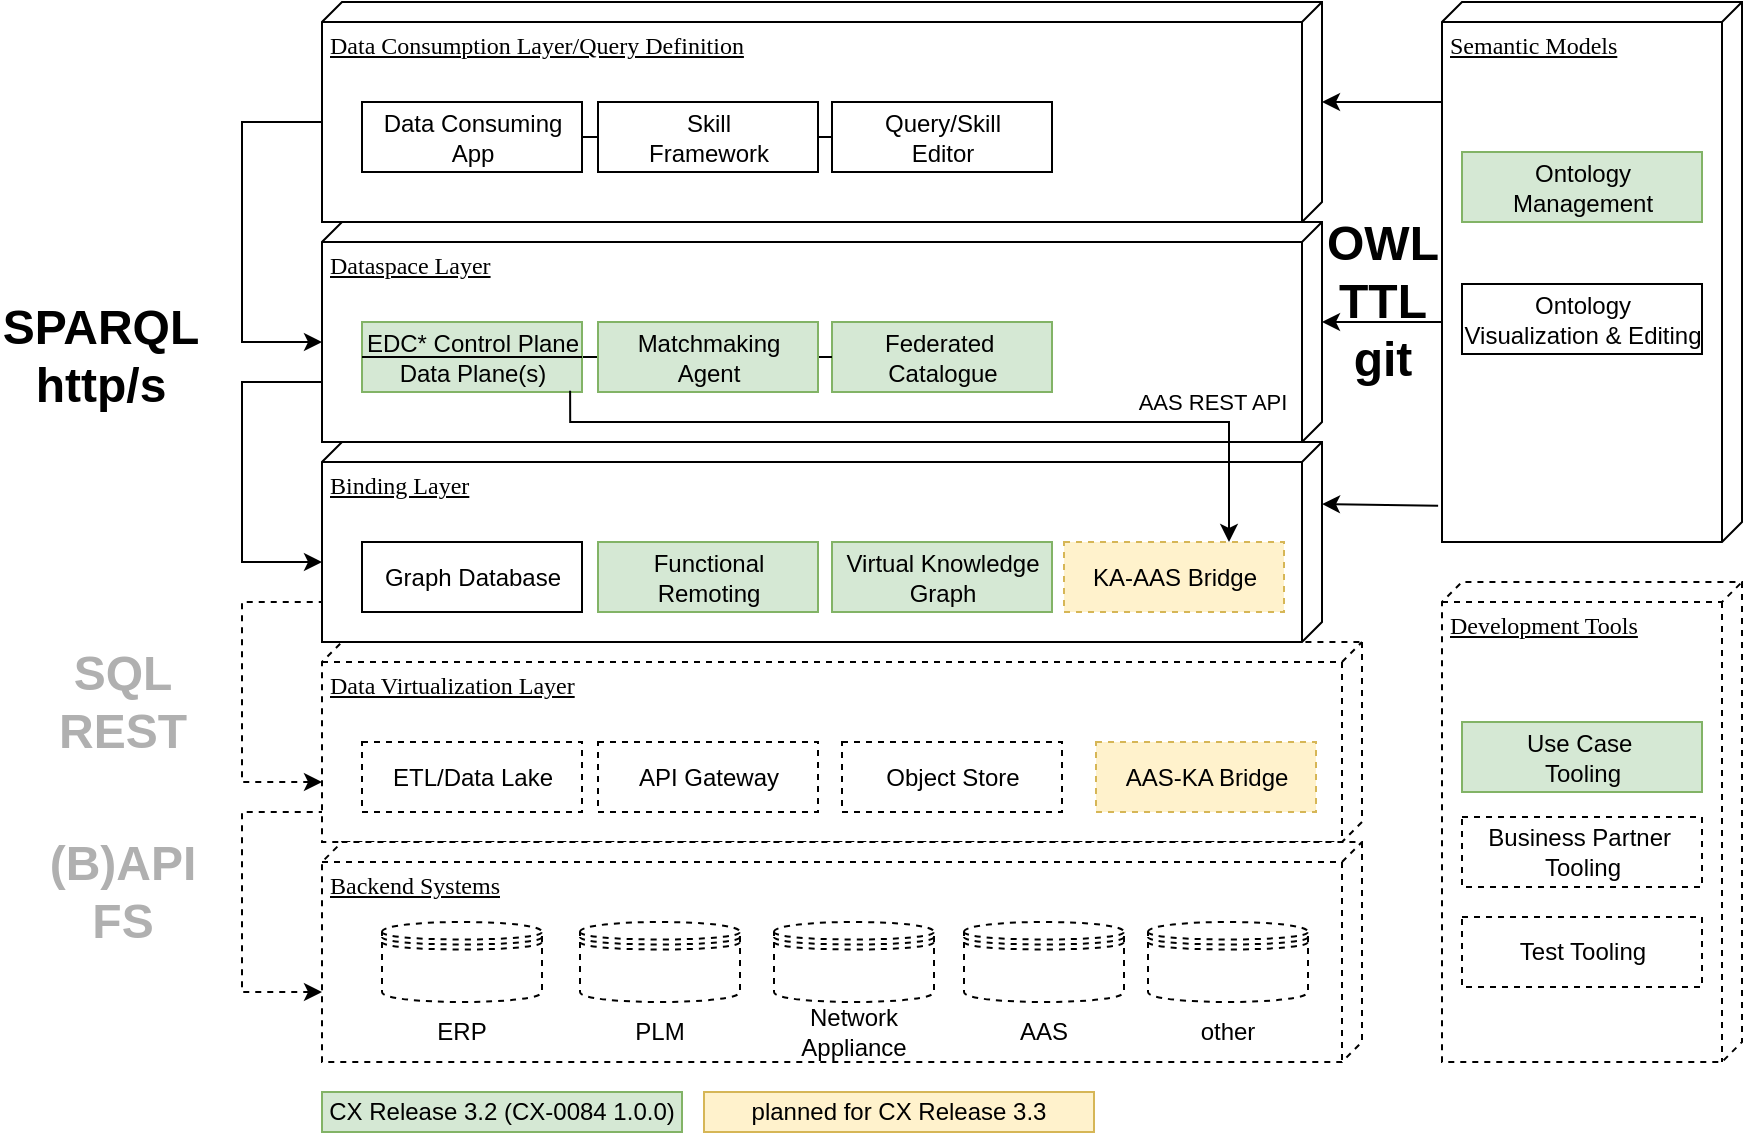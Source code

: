 <mxfile version="21.5.0" type="device">
  <diagram name="Seite-1" id="czZ_okZ2e_bdQaQwKu25">
    <mxGraphModel dx="1434" dy="891" grid="1" gridSize="10" guides="1" tooltips="1" connect="1" arrows="1" fold="1" page="1" pageScale="1" pageWidth="827" pageHeight="1169" math="0" shadow="0">
      <root>
        <mxCell id="0" />
        <mxCell id="1" parent="0" />
        <mxCell id="M8DzNMlzCb1Y_9jBvf9F-1" value="Data Virtualization Layer" style="verticalAlign=top;align=left;spacingTop=8;spacingLeft=2;spacingRight=12;shape=cube;size=10;direction=south;fontStyle=4;html=1;rounded=0;shadow=0;comic=0;labelBackgroundColor=none;strokeWidth=1;fontFamily=Verdana;fontSize=12;dashed=1;" parent="1" vertex="1">
          <mxGeometry x="220" y="350" width="520" height="100" as="geometry" />
        </mxCell>
        <mxCell id="M8DzNMlzCb1Y_9jBvf9F-2" value="Backend Systems" style="verticalAlign=top;align=left;spacingTop=8;spacingLeft=2;spacingRight=12;shape=cube;size=10;direction=south;fontStyle=4;html=1;rounded=0;shadow=0;comic=0;labelBackgroundColor=none;strokeWidth=1;fontFamily=Verdana;fontSize=12;dashed=1;" parent="1" vertex="1">
          <mxGeometry x="220" y="450" width="520" height="110" as="geometry" />
        </mxCell>
        <mxCell id="M8DzNMlzCb1Y_9jBvf9F-3" value="" style="shape=datastore;whiteSpace=wrap;html=1;dashed=1;" parent="1" vertex="1">
          <mxGeometry x="250" y="490" width="80" height="40" as="geometry" />
        </mxCell>
        <mxCell id="M8DzNMlzCb1Y_9jBvf9F-4" value="" style="shape=datastore;whiteSpace=wrap;html=1;dashed=1;" parent="1" vertex="1">
          <mxGeometry x="349" y="490" width="80" height="40" as="geometry" />
        </mxCell>
        <mxCell id="M8DzNMlzCb1Y_9jBvf9F-5" value="" style="shape=datastore;whiteSpace=wrap;html=1;dashed=1;" parent="1" vertex="1">
          <mxGeometry x="446" y="490" width="80" height="40" as="geometry" />
        </mxCell>
        <mxCell id="M8DzNMlzCb1Y_9jBvf9F-6" value="" style="shape=datastore;whiteSpace=wrap;html=1;dashed=1;" parent="1" vertex="1">
          <mxGeometry x="541" y="490" width="80" height="40" as="geometry" />
        </mxCell>
        <mxCell id="M8DzNMlzCb1Y_9jBvf9F-7" value="ERP" style="text;html=1;strokeColor=none;fillColor=none;align=center;verticalAlign=middle;whiteSpace=wrap;rounded=0;" parent="1" vertex="1">
          <mxGeometry x="260" y="530" width="60" height="30" as="geometry" />
        </mxCell>
        <mxCell id="M8DzNMlzCb1Y_9jBvf9F-8" value="PLM" style="text;html=1;strokeColor=none;fillColor=none;align=center;verticalAlign=middle;whiteSpace=wrap;rounded=0;" parent="1" vertex="1">
          <mxGeometry x="359" y="530" width="60" height="30" as="geometry" />
        </mxCell>
        <mxCell id="M8DzNMlzCb1Y_9jBvf9F-9" value="Network Appliance" style="text;html=1;strokeColor=none;fillColor=none;align=center;verticalAlign=middle;whiteSpace=wrap;rounded=0;" parent="1" vertex="1">
          <mxGeometry x="456" y="530" width="60" height="30" as="geometry" />
        </mxCell>
        <mxCell id="M8DzNMlzCb1Y_9jBvf9F-10" value="AAS" style="text;html=1;strokeColor=none;fillColor=none;align=center;verticalAlign=middle;whiteSpace=wrap;rounded=0;" parent="1" vertex="1">
          <mxGeometry x="551" y="530" width="60" height="30" as="geometry" />
        </mxCell>
        <mxCell id="M8DzNMlzCb1Y_9jBvf9F-11" value="Binding Layer" style="verticalAlign=top;align=left;spacingTop=8;spacingLeft=2;spacingRight=12;shape=cube;size=10;direction=south;fontStyle=4;html=1;rounded=0;shadow=0;comic=0;labelBackgroundColor=none;strokeWidth=1;fontFamily=Verdana;fontSize=12" parent="1" vertex="1">
          <mxGeometry x="220" y="250" width="500" height="100" as="geometry" />
        </mxCell>
        <mxCell id="M8DzNMlzCb1Y_9jBvf9F-12" value="Dataspace Layer" style="verticalAlign=top;align=left;spacingTop=8;spacingLeft=2;spacingRight=12;shape=cube;size=10;direction=south;fontStyle=4;html=1;rounded=0;shadow=0;comic=0;labelBackgroundColor=none;strokeWidth=1;fontFamily=Verdana;fontSize=12" parent="1" vertex="1">
          <mxGeometry x="220" y="140" width="500" height="110" as="geometry" />
        </mxCell>
        <mxCell id="M8DzNMlzCb1Y_9jBvf9F-13" value="Data Consumption Layer/Query Definition" style="verticalAlign=top;align=left;spacingTop=8;spacingLeft=2;spacingRight=12;shape=cube;size=10;direction=south;fontStyle=4;html=1;rounded=0;shadow=0;comic=0;labelBackgroundColor=none;strokeWidth=1;fontFamily=Verdana;fontSize=12" parent="1" vertex="1">
          <mxGeometry x="220" y="30" width="500" height="110" as="geometry" />
        </mxCell>
        <mxCell id="M8DzNMlzCb1Y_9jBvf9F-14" style="edgeStyle=none;rounded=0;orthogonalLoop=1;jettySize=auto;html=1;exitX=1;exitY=0.5;exitDx=0;exitDy=0;entryX=0;entryY=0.5;entryDx=0;entryDy=0;fontSize=13;startArrow=none;startFill=0;endArrow=none;endFill=0;" parent="1" source="M8DzNMlzCb1Y_9jBvf9F-15" edge="1">
          <mxGeometry relative="1" as="geometry">
            <mxPoint x="358" y="207.5" as="targetPoint" />
          </mxGeometry>
        </mxCell>
        <mxCell id="M8DzNMlzCb1Y_9jBvf9F-15" value="EDC* Control Plane&lt;br&gt;Data Plane(s)" style="html=1;dropTarget=0;fillColor=#d5e8d4;strokeColor=#82b366;" parent="1" vertex="1">
          <mxGeometry x="240" y="190" width="110" height="35" as="geometry" />
        </mxCell>
        <mxCell id="M8DzNMlzCb1Y_9jBvf9F-16" style="edgeStyle=none;rounded=0;orthogonalLoop=1;jettySize=auto;html=1;exitX=1;exitY=0.5;exitDx=0;exitDy=0;entryX=0;entryY=0.5;entryDx=0;entryDy=0;fontSize=13;startArrow=none;startFill=0;endArrow=none;endFill=0;" parent="1" target="M8DzNMlzCb1Y_9jBvf9F-32" edge="1">
          <mxGeometry relative="1" as="geometry">
            <mxPoint x="468" y="207.5" as="sourcePoint" />
          </mxGeometry>
        </mxCell>
        <mxCell id="M8DzNMlzCb1Y_9jBvf9F-17" value="&lt;div&gt;Federated&amp;nbsp;&lt;/div&gt;&lt;div&gt;&lt;span style=&quot;background-color: initial;&quot;&gt;Catalogue&lt;/span&gt;&lt;/div&gt;" style="html=1;dropTarget=0;fillColor=#d5e8d4;strokeColor=#82b366;" parent="1" vertex="1">
          <mxGeometry x="475" y="190" width="110" height="35" as="geometry" />
        </mxCell>
        <mxCell id="M8DzNMlzCb1Y_9jBvf9F-18" value="Graph Database" style="html=1;dropTarget=0;" parent="1" vertex="1">
          <mxGeometry x="240" y="300" width="110" height="35" as="geometry" />
        </mxCell>
        <mxCell id="M8DzNMlzCb1Y_9jBvf9F-19" value="&lt;div&gt;Virtual Knowledge &lt;br&gt;&lt;/div&gt;&lt;div&gt;Graph&lt;br&gt;&lt;/div&gt;" style="html=1;dropTarget=0;fillColor=#d5e8d4;strokeColor=#82b366;" parent="1" vertex="1">
          <mxGeometry x="475" y="300" width="110" height="35" as="geometry" />
        </mxCell>
        <mxCell id="M8DzNMlzCb1Y_9jBvf9F-20" value="API Gateway" style="html=1;dropTarget=0;dashed=1;" parent="1" vertex="1">
          <mxGeometry x="358" y="400" width="110" height="35" as="geometry" />
        </mxCell>
        <mxCell id="M8DzNMlzCb1Y_9jBvf9F-21" style="rounded=0;orthogonalLoop=1;jettySize=auto;html=1;exitX=1;exitY=0.5;exitDx=0;exitDy=0;entryX=0;entryY=0.5;entryDx=0;entryDy=0;fontSize=13;startArrow=none;startFill=0;endArrow=none;endFill=0;" parent="1" source="M8DzNMlzCb1Y_9jBvf9F-22" target="M8DzNMlzCb1Y_9jBvf9F-24" edge="1">
          <mxGeometry relative="1" as="geometry" />
        </mxCell>
        <mxCell id="M8DzNMlzCb1Y_9jBvf9F-22" value="&lt;div&gt;Data Consuming &lt;br&gt;&lt;/div&gt;&lt;div&gt;App&lt;/div&gt;" style="html=1;dropTarget=0;" parent="1" vertex="1">
          <mxGeometry x="240" y="80" width="110" height="35" as="geometry" />
        </mxCell>
        <mxCell id="M8DzNMlzCb1Y_9jBvf9F-23" style="edgeStyle=none;rounded=0;orthogonalLoop=1;jettySize=auto;html=1;exitX=1;exitY=0.5;exitDx=0;exitDy=0;entryX=0;entryY=0.5;entryDx=0;entryDy=0;fontSize=13;startArrow=none;startFill=0;endArrow=none;endFill=0;" parent="1" source="M8DzNMlzCb1Y_9jBvf9F-24" target="M8DzNMlzCb1Y_9jBvf9F-25" edge="1">
          <mxGeometry relative="1" as="geometry" />
        </mxCell>
        <mxCell id="M8DzNMlzCb1Y_9jBvf9F-24" value="&lt;div&gt;Skill &lt;br&gt;&lt;/div&gt;&lt;div&gt;Framework&lt;/div&gt;" style="html=1;dropTarget=0;" parent="1" vertex="1">
          <mxGeometry x="358" y="80" width="110" height="35" as="geometry" />
        </mxCell>
        <mxCell id="M8DzNMlzCb1Y_9jBvf9F-25" value="&lt;div&gt;Query/Skill &lt;br&gt;&lt;/div&gt;&lt;div&gt;Editor&lt;/div&gt;" style="html=1;dropTarget=0;" parent="1" vertex="1">
          <mxGeometry x="475" y="80" width="110" height="35" as="geometry" />
        </mxCell>
        <mxCell id="M8DzNMlzCb1Y_9jBvf9F-26" value="ETL/Data Lake" style="html=1;dropTarget=0;dashed=1;" parent="1" vertex="1">
          <mxGeometry x="240" y="400" width="110" height="35" as="geometry" />
        </mxCell>
        <mxCell id="M8DzNMlzCb1Y_9jBvf9F-27" value="&lt;div&gt;Functional &lt;br&gt;&lt;/div&gt;&lt;div&gt;Remoting&lt;/div&gt;" style="html=1;dropTarget=0;fillColor=#d5e8d4;strokeColor=#82b366;" parent="1" vertex="1">
          <mxGeometry x="358" y="300" width="110" height="35" as="geometry" />
        </mxCell>
        <mxCell id="M8DzNMlzCb1Y_9jBvf9F-28" value="Semantic Models " style="verticalAlign=top;align=left;spacingTop=8;spacingLeft=2;spacingRight=12;shape=cube;size=10;direction=south;fontStyle=4;html=1;rounded=0;shadow=0;comic=0;labelBackgroundColor=none;strokeWidth=1;fontFamily=Verdana;fontSize=12" parent="1" vertex="1">
          <mxGeometry x="780" y="30" width="150" height="270" as="geometry" />
        </mxCell>
        <mxCell id="M8DzNMlzCb1Y_9jBvf9F-29" value="&lt;div&gt;Ontology &lt;br&gt;&lt;/div&gt;&lt;div&gt;Management&lt;/div&gt;" style="html=1;dropTarget=0;fillColor=#d5e8d4;strokeColor=#82b366;" parent="1" vertex="1">
          <mxGeometry x="790" y="105" width="120" height="35" as="geometry" />
        </mxCell>
        <mxCell id="M8DzNMlzCb1Y_9jBvf9F-30" value="&lt;div&gt;Ontology &lt;br&gt;&lt;/div&gt;&lt;div&gt;Visualization &amp;amp; Editing&lt;br&gt;&lt;/div&gt;" style="html=1;dropTarget=0;" parent="1" vertex="1">
          <mxGeometry x="790" y="171" width="120" height="35" as="geometry" />
        </mxCell>
        <mxCell id="M8DzNMlzCb1Y_9jBvf9F-31" style="edgeStyle=none;rounded=0;orthogonalLoop=1;jettySize=auto;html=1;exitX=1;exitY=0.5;exitDx=0;exitDy=0;entryX=0;entryY=0.5;entryDx=0;entryDy=0;fontSize=13;startArrow=none;startFill=0;endArrow=none;endFill=0;" parent="1" source="M8DzNMlzCb1Y_9jBvf9F-32" target="M8DzNMlzCb1Y_9jBvf9F-17" edge="1">
          <mxGeometry relative="1" as="geometry" />
        </mxCell>
        <mxCell id="M8DzNMlzCb1Y_9jBvf9F-32" value="Matchmaking &lt;br&gt;Agent" style="html=1;dropTarget=0;fillColor=#d5e8d4;strokeColor=#82b366;" parent="1" vertex="1">
          <mxGeometry x="358" y="190" width="110" height="35" as="geometry" />
        </mxCell>
        <mxCell id="M8DzNMlzCb1Y_9jBvf9F-33" value="" style="endArrow=none;html=1;rounded=0;entryX=0.185;entryY=1;entryDx=0;entryDy=0;entryPerimeter=0;exitX=0;exitY=0;exitDx=50;exitDy=0;exitPerimeter=0;endFill=0;startArrow=classic;startFill=1;" parent="1" source="M8DzNMlzCb1Y_9jBvf9F-13" target="M8DzNMlzCb1Y_9jBvf9F-28" edge="1">
          <mxGeometry width="50" height="50" relative="1" as="geometry">
            <mxPoint x="520" y="470" as="sourcePoint" />
            <mxPoint x="570" y="420" as="targetPoint" />
          </mxGeometry>
        </mxCell>
        <mxCell id="M8DzNMlzCb1Y_9jBvf9F-34" value="" style="endArrow=none;html=1;rounded=0;entryX=0;entryY=0;entryDx=160;entryDy=150;entryPerimeter=0;exitX=0;exitY=0;exitDx=50;exitDy=0;exitPerimeter=0;startArrow=classic;startFill=1;" parent="1" source="M8DzNMlzCb1Y_9jBvf9F-12" target="M8DzNMlzCb1Y_9jBvf9F-28" edge="1">
          <mxGeometry width="50" height="50" relative="1" as="geometry">
            <mxPoint x="740" y="110" as="sourcePoint" />
            <mxPoint x="770" y="89.91" as="targetPoint" />
            <Array as="points">
              <mxPoint x="760" y="190" />
            </Array>
          </mxGeometry>
        </mxCell>
        <mxCell id="M8DzNMlzCb1Y_9jBvf9F-35" value="" style="endArrow=none;html=1;rounded=0;entryX=0.933;entryY=1.013;entryDx=0;entryDy=0;entryPerimeter=0;exitX=0.31;exitY=0;exitDx=0;exitDy=0;exitPerimeter=0;startArrow=classic;startFill=1;" parent="1" source="M8DzNMlzCb1Y_9jBvf9F-11" target="M8DzNMlzCb1Y_9jBvf9F-28" edge="1">
          <mxGeometry width="50" height="50" relative="1" as="geometry">
            <mxPoint x="730" y="200" as="sourcePoint" />
            <mxPoint x="770" y="200" as="targetPoint" />
          </mxGeometry>
        </mxCell>
        <mxCell id="M8DzNMlzCb1Y_9jBvf9F-36" value="" style="endArrow=none;html=1;rounded=0;entryX=0;entryY=0;entryDx=60;entryDy=500;entryPerimeter=0;exitX=0;exitY=0;exitDx=60;exitDy=500;exitPerimeter=0;edgeStyle=orthogonalEdgeStyle;startArrow=classic;startFill=1;" parent="1" source="M8DzNMlzCb1Y_9jBvf9F-12" target="M8DzNMlzCb1Y_9jBvf9F-13" edge="1">
          <mxGeometry width="50" height="50" relative="1" as="geometry">
            <mxPoint x="520" y="470" as="sourcePoint" />
            <mxPoint x="570" y="420" as="targetPoint" />
            <Array as="points">
              <mxPoint x="180" y="200" />
              <mxPoint x="180" y="90" />
            </Array>
          </mxGeometry>
        </mxCell>
        <mxCell id="M8DzNMlzCb1Y_9jBvf9F-37" value="" style="endArrow=none;html=1;rounded=0;entryX=0;entryY=0;entryDx=60;entryDy=500;entryPerimeter=0;edgeStyle=orthogonalEdgeStyle;startArrow=classic;startFill=1;" parent="1" edge="1">
          <mxGeometry width="50" height="50" relative="1" as="geometry">
            <mxPoint x="220" y="310" as="sourcePoint" />
            <mxPoint x="220" y="220" as="targetPoint" />
            <Array as="points">
              <mxPoint x="220" y="310" />
              <mxPoint x="180" y="310" />
              <mxPoint x="180" y="220" />
            </Array>
          </mxGeometry>
        </mxCell>
        <mxCell id="M8DzNMlzCb1Y_9jBvf9F-38" value="" style="endArrow=none;html=1;rounded=0;entryX=0;entryY=0;entryDx=60;entryDy=500;entryPerimeter=0;edgeStyle=orthogonalEdgeStyle;startArrow=classic;startFill=1;dashed=1;" parent="1" edge="1">
          <mxGeometry width="50" height="50" relative="1" as="geometry">
            <mxPoint x="220" y="420" as="sourcePoint" />
            <mxPoint x="220" y="330" as="targetPoint" />
            <Array as="points">
              <mxPoint x="220" y="420" />
              <mxPoint x="180" y="420" />
              <mxPoint x="180" y="330" />
            </Array>
          </mxGeometry>
        </mxCell>
        <mxCell id="M8DzNMlzCb1Y_9jBvf9F-39" value="" style="endArrow=none;html=1;rounded=0;entryX=0;entryY=0;entryDx=60;entryDy=500;entryPerimeter=0;edgeStyle=orthogonalEdgeStyle;startArrow=classic;startFill=1;dashed=1;" parent="1" edge="1">
          <mxGeometry width="50" height="50" relative="1" as="geometry">
            <mxPoint x="220" y="525" as="sourcePoint" />
            <mxPoint x="220" y="435" as="targetPoint" />
            <Array as="points">
              <mxPoint x="220" y="525" />
              <mxPoint x="180" y="525" />
              <mxPoint x="180" y="435" />
            </Array>
          </mxGeometry>
        </mxCell>
        <mxCell id="M8DzNMlzCb1Y_9jBvf9F-40" value="OWL&lt;br&gt;TTL&lt;br&gt;git" style="text;strokeColor=none;fillColor=none;html=1;fontSize=24;fontStyle=1;verticalAlign=middle;align=center;" parent="1" vertex="1">
          <mxGeometry x="700" y="160" width="100" height="40" as="geometry" />
        </mxCell>
        <mxCell id="M8DzNMlzCb1Y_9jBvf9F-41" value="SPARQL&lt;br&gt;http/s" style="text;strokeColor=none;fillColor=none;html=1;fontSize=24;fontStyle=1;verticalAlign=middle;align=center;" parent="1" vertex="1">
          <mxGeometry x="59" y="187" width="100" height="40" as="geometry" />
        </mxCell>
        <mxCell id="M8DzNMlzCb1Y_9jBvf9F-42" value="SQL&lt;br&gt;REST" style="text;strokeColor=none;fillColor=none;html=1;fontSize=24;fontStyle=1;verticalAlign=middle;align=center;fontColor=#B0B0B0;" parent="1" vertex="1">
          <mxGeometry x="70" y="360" width="100" height="40" as="geometry" />
        </mxCell>
        <mxCell id="M8DzNMlzCb1Y_9jBvf9F-43" value="&lt;font color=&quot;#b0b0b0&quot;&gt;(B)API&lt;br&gt;FS&lt;/font&gt;" style="text;strokeColor=none;fillColor=none;html=1;fontSize=24;fontStyle=1;verticalAlign=middle;align=center;" parent="1" vertex="1">
          <mxGeometry x="70" y="440" width="100" height="70" as="geometry" />
        </mxCell>
        <mxCell id="M8DzNMlzCb1Y_9jBvf9F-44" value="Object Store" style="html=1;dropTarget=0;dashed=1;" parent="1" vertex="1">
          <mxGeometry x="480" y="400" width="110" height="35" as="geometry" />
        </mxCell>
        <mxCell id="M8DzNMlzCb1Y_9jBvf9F-45" value="Development Tools" style="verticalAlign=top;align=left;spacingTop=8;spacingLeft=2;spacingRight=12;shape=cube;size=10;direction=south;fontStyle=4;html=1;rounded=0;shadow=0;comic=0;labelBackgroundColor=none;strokeWidth=1;fontFamily=Verdana;fontSize=12;dashed=1;" parent="1" vertex="1">
          <mxGeometry x="780" y="320" width="150" height="240" as="geometry" />
        </mxCell>
        <mxCell id="M8DzNMlzCb1Y_9jBvf9F-46" value="&lt;div&gt;Use Case&amp;nbsp;&lt;/div&gt;&lt;div&gt;Tooling&lt;/div&gt;" style="html=1;dropTarget=0;fillColor=#d5e8d4;strokeColor=#82b366;" parent="1" vertex="1">
          <mxGeometry x="790" y="390" width="120" height="35" as="geometry" />
        </mxCell>
        <mxCell id="M8DzNMlzCb1Y_9jBvf9F-47" value="&lt;div&gt;Business Partner&amp;nbsp;&lt;/div&gt;&lt;div&gt;Tooling&lt;/div&gt;" style="html=1;dropTarget=0;dashed=1;" parent="1" vertex="1">
          <mxGeometry x="790" y="437.5" width="120" height="35" as="geometry" />
        </mxCell>
        <mxCell id="M8DzNMlzCb1Y_9jBvf9F-48" value="&lt;div&gt;Test Tooling&lt;/div&gt;" style="html=1;dropTarget=0;dashed=1;" parent="1" vertex="1">
          <mxGeometry x="790" y="487.5" width="120" height="35" as="geometry" />
        </mxCell>
        <mxCell id="M8DzNMlzCb1Y_9jBvf9F-49" style="edgeStyle=none;rounded=0;orthogonalLoop=1;jettySize=auto;html=1;exitX=0;exitY=0.5;exitDx=0;exitDy=0;entryX=1;entryY=0.5;entryDx=0;entryDy=0;fontColor=#B0B0B0;endArrow=none;endFill=0;" parent="1" source="M8DzNMlzCb1Y_9jBvf9F-15" target="M8DzNMlzCb1Y_9jBvf9F-15" edge="1">
          <mxGeometry relative="1" as="geometry" />
        </mxCell>
        <mxCell id="LxbIOjgqNjj1BTrbTDbK-1" value="CX Release 3.2 (CX-0084 1.0.0)" style="rounded=0;whiteSpace=wrap;html=1;fillColor=#d5e8d4;strokeColor=#82b366;" parent="1" vertex="1">
          <mxGeometry x="220" y="575" width="180" height="20" as="geometry" />
        </mxCell>
        <mxCell id="WgcNYmb1BChU2yKsjwGe-2" value="AAS REST API" style="edgeStyle=orthogonalEdgeStyle;rounded=0;orthogonalLoop=1;jettySize=auto;html=1;exitX=0.946;exitY=0.982;exitDx=0;exitDy=0;entryX=0.75;entryY=0;entryDx=0;entryDy=0;exitPerimeter=0;" parent="1" source="M8DzNMlzCb1Y_9jBvf9F-15" target="WgcNYmb1BChU2yKsjwGe-1" edge="1">
          <mxGeometry x="0.665" y="10" relative="1" as="geometry">
            <Array as="points">
              <mxPoint x="344" y="240" />
              <mxPoint x="673" y="240" />
            </Array>
            <mxPoint as="offset" />
          </mxGeometry>
        </mxCell>
        <mxCell id="WgcNYmb1BChU2yKsjwGe-1" value="KA-AAS Bridge" style="html=1;dropTarget=0;fillColor=#fff2cc;strokeColor=#d6b656;dashed=1;" parent="1" vertex="1">
          <mxGeometry x="591" y="300" width="110" height="35" as="geometry" />
        </mxCell>
        <mxCell id="-xbaCT6yHNN_1rn9ii7L-1" value="AAS-KA Bridge" style="html=1;dropTarget=0;dashed=1;fillColor=#fff2cc;strokeColor=#d6b656;" parent="1" vertex="1">
          <mxGeometry x="607" y="400" width="110" height="35" as="geometry" />
        </mxCell>
        <mxCell id="-xbaCT6yHNN_1rn9ii7L-2" value="" style="shape=datastore;whiteSpace=wrap;html=1;dashed=1;" parent="1" vertex="1">
          <mxGeometry x="633" y="490" width="80" height="40" as="geometry" />
        </mxCell>
        <mxCell id="-xbaCT6yHNN_1rn9ii7L-3" value="other" style="text;html=1;strokeColor=none;fillColor=none;align=center;verticalAlign=middle;whiteSpace=wrap;rounded=0;" parent="1" vertex="1">
          <mxGeometry x="643" y="530" width="60" height="30" as="geometry" />
        </mxCell>
        <mxCell id="-xbaCT6yHNN_1rn9ii7L-4" value="planned for CX Release 3.3" style="rounded=0;whiteSpace=wrap;html=1;fillColor=#fff2cc;strokeColor=#d6b656;" parent="1" vertex="1">
          <mxGeometry x="411" y="575" width="195" height="20" as="geometry" />
        </mxCell>
      </root>
    </mxGraphModel>
  </diagram>
</mxfile>
